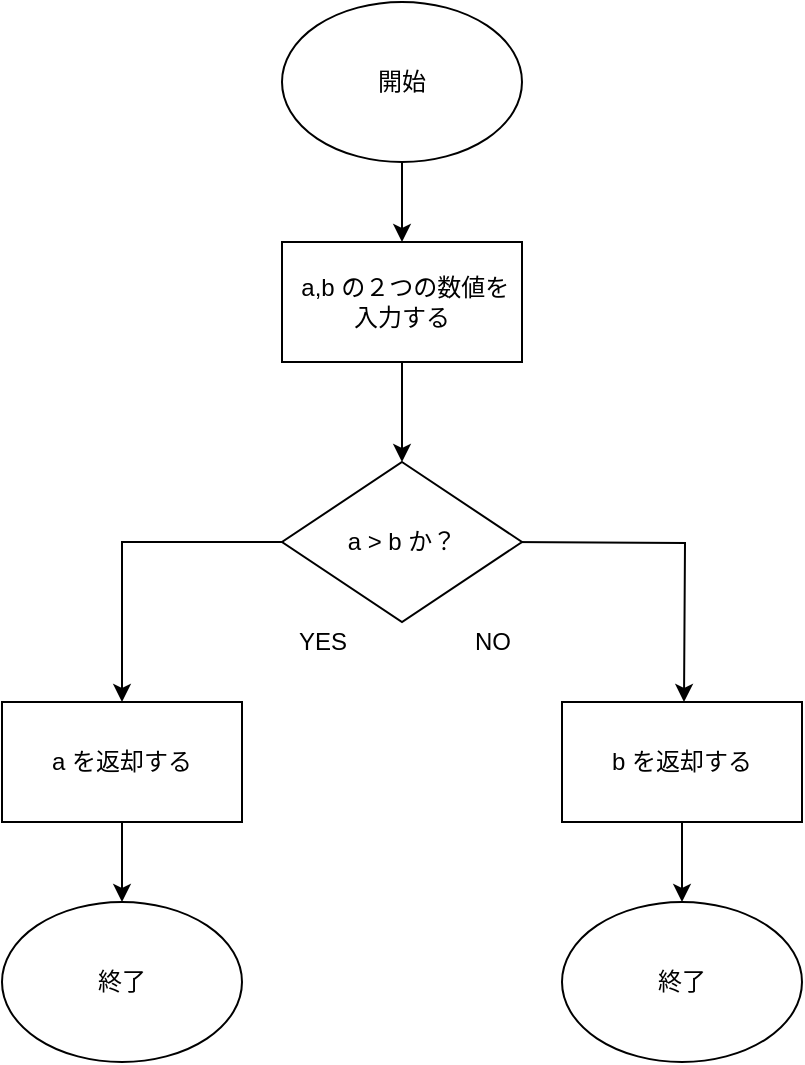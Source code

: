 <mxfile version="13.9.9" type="github">
  <diagram id="xLT4Kaf77Bnq2SY0XqXZ" name="Page-1">
    <mxGraphModel dx="760" dy="758" grid="1" gridSize="10" guides="1" tooltips="1" connect="1" arrows="1" fold="1" page="1" pageScale="1" pageWidth="827" pageHeight="1169" math="0" shadow="0">
      <root>
        <mxCell id="0" />
        <mxCell id="1" parent="0" />
        <mxCell id="L18IE7SVpMjhVck34zIv-2" style="edgeStyle=orthogonalEdgeStyle;rounded=0;orthogonalLoop=1;jettySize=auto;html=1;" edge="1" parent="1" source="L18IE7SVpMjhVck34zIv-8" target="L18IE7SVpMjhVck34zIv-3">
          <mxGeometry relative="1" as="geometry">
            <mxPoint x="400" y="200" as="targetPoint" />
          </mxGeometry>
        </mxCell>
        <mxCell id="L18IE7SVpMjhVck34zIv-1" value="開始" style="ellipse;whiteSpace=wrap;html=1;" vertex="1" parent="1">
          <mxGeometry x="340" y="50" width="120" height="80" as="geometry" />
        </mxCell>
        <mxCell id="L18IE7SVpMjhVck34zIv-14" style="edgeStyle=orthogonalEdgeStyle;rounded=0;orthogonalLoop=1;jettySize=auto;html=1;entryX=0.575;entryY=0;entryDx=0;entryDy=0;entryPerimeter=0;" edge="1" parent="1">
          <mxGeometry relative="1" as="geometry">
            <mxPoint x="541" y="400" as="targetPoint" />
            <mxPoint x="452" y="320" as="sourcePoint" />
          </mxGeometry>
        </mxCell>
        <mxCell id="L18IE7SVpMjhVck34zIv-15" style="edgeStyle=orthogonalEdgeStyle;rounded=0;orthogonalLoop=1;jettySize=auto;html=1;entryX=0.5;entryY=0;entryDx=0;entryDy=0;" edge="1" parent="1" source="L18IE7SVpMjhVck34zIv-3" target="L18IE7SVpMjhVck34zIv-10">
          <mxGeometry relative="1" as="geometry">
            <mxPoint x="250" y="320" as="targetPoint" />
          </mxGeometry>
        </mxCell>
        <mxCell id="L18IE7SVpMjhVck34zIv-3" value="a &amp;gt; b か？" style="rhombus;whiteSpace=wrap;html=1;" vertex="1" parent="1">
          <mxGeometry x="340" y="280" width="120" height="80" as="geometry" />
        </mxCell>
        <mxCell id="L18IE7SVpMjhVck34zIv-4" value="YES" style="text;html=1;align=center;verticalAlign=middle;resizable=0;points=[];autosize=1;" vertex="1" parent="1">
          <mxGeometry x="340" y="360" width="40" height="20" as="geometry" />
        </mxCell>
        <mxCell id="L18IE7SVpMjhVck34zIv-5" value="NO" style="text;html=1;align=center;verticalAlign=middle;resizable=0;points=[];autosize=1;" vertex="1" parent="1">
          <mxGeometry x="430" y="360" width="30" height="20" as="geometry" />
        </mxCell>
        <mxCell id="L18IE7SVpMjhVck34zIv-8" value="&amp;nbsp;a,b の２つの数値を入力する" style="rounded=0;whiteSpace=wrap;html=1;" vertex="1" parent="1">
          <mxGeometry x="340" y="170" width="120" height="60" as="geometry" />
        </mxCell>
        <mxCell id="L18IE7SVpMjhVck34zIv-9" style="edgeStyle=orthogonalEdgeStyle;rounded=0;orthogonalLoop=1;jettySize=auto;html=1;" edge="1" parent="1" source="L18IE7SVpMjhVck34zIv-1" target="L18IE7SVpMjhVck34zIv-8">
          <mxGeometry relative="1" as="geometry">
            <mxPoint x="400" y="280" as="targetPoint" />
            <mxPoint x="400" y="130" as="sourcePoint" />
          </mxGeometry>
        </mxCell>
        <mxCell id="L18IE7SVpMjhVck34zIv-17" value="" style="edgeStyle=orthogonalEdgeStyle;rounded=0;orthogonalLoop=1;jettySize=auto;html=1;" edge="1" parent="1" source="L18IE7SVpMjhVck34zIv-10" target="L18IE7SVpMjhVck34zIv-12">
          <mxGeometry relative="1" as="geometry" />
        </mxCell>
        <mxCell id="L18IE7SVpMjhVck34zIv-10" value="a を返却する" style="rounded=0;whiteSpace=wrap;html=1;" vertex="1" parent="1">
          <mxGeometry x="200" y="400" width="120" height="60" as="geometry" />
        </mxCell>
        <mxCell id="L18IE7SVpMjhVck34zIv-16" style="edgeStyle=orthogonalEdgeStyle;rounded=0;orthogonalLoop=1;jettySize=auto;html=1;entryX=0.5;entryY=0;entryDx=0;entryDy=0;" edge="1" parent="1" source="L18IE7SVpMjhVck34zIv-11" target="L18IE7SVpMjhVck34zIv-13">
          <mxGeometry relative="1" as="geometry" />
        </mxCell>
        <mxCell id="L18IE7SVpMjhVck34zIv-11" value="b を返却する" style="rounded=0;whiteSpace=wrap;html=1;" vertex="1" parent="1">
          <mxGeometry x="480" y="400" width="120" height="60" as="geometry" />
        </mxCell>
        <mxCell id="L18IE7SVpMjhVck34zIv-12" value="終了" style="ellipse;whiteSpace=wrap;html=1;" vertex="1" parent="1">
          <mxGeometry x="200" y="500" width="120" height="80" as="geometry" />
        </mxCell>
        <mxCell id="L18IE7SVpMjhVck34zIv-13" value="終了" style="ellipse;whiteSpace=wrap;html=1;" vertex="1" parent="1">
          <mxGeometry x="480" y="500" width="120" height="80" as="geometry" />
        </mxCell>
      </root>
    </mxGraphModel>
  </diagram>
</mxfile>
